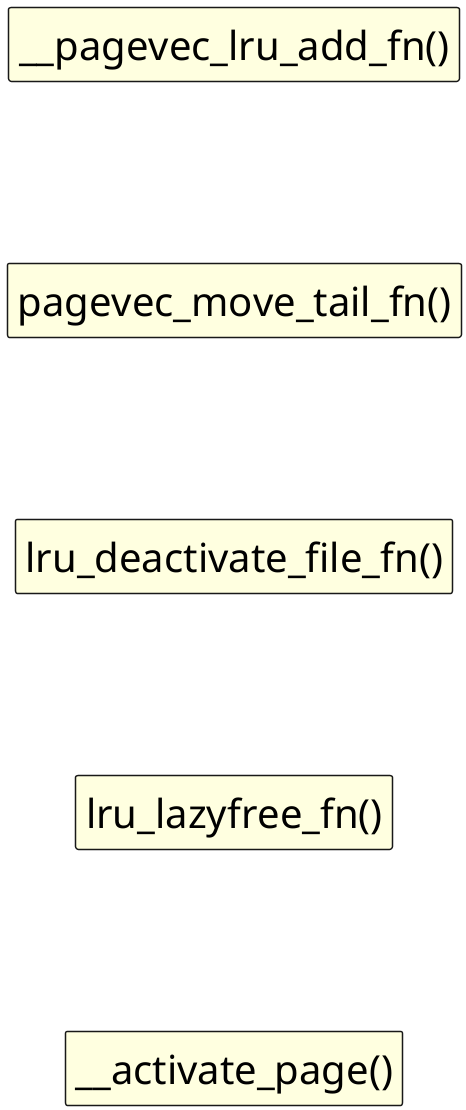 @startuml

skinparam ComponentStyle rectangle
hide stereotype
scale 1/1

skinparam Component {
    FontSize 40
    FontColor black
    BorderThickness 1.5
    BackgroundColor transparent
}

' components:
component "__pagevec_lru_add_fn()" as c0 #LightYellow
component "pagevec_move_tail_fn()" as c1 #LightYellow
component "lru_deactivate_file_fn()" as c2 #LightYellow
component "lru_lazyfree_fn()" as c3 #LightYellow
component "__activate_page()" as c4 #LightYellow
' layout:
c0-down[hidden]---c1
c1-down[hidden]---c2
c2-down[hidden]---c3
c3-down[hidden]---c4

@enduml
